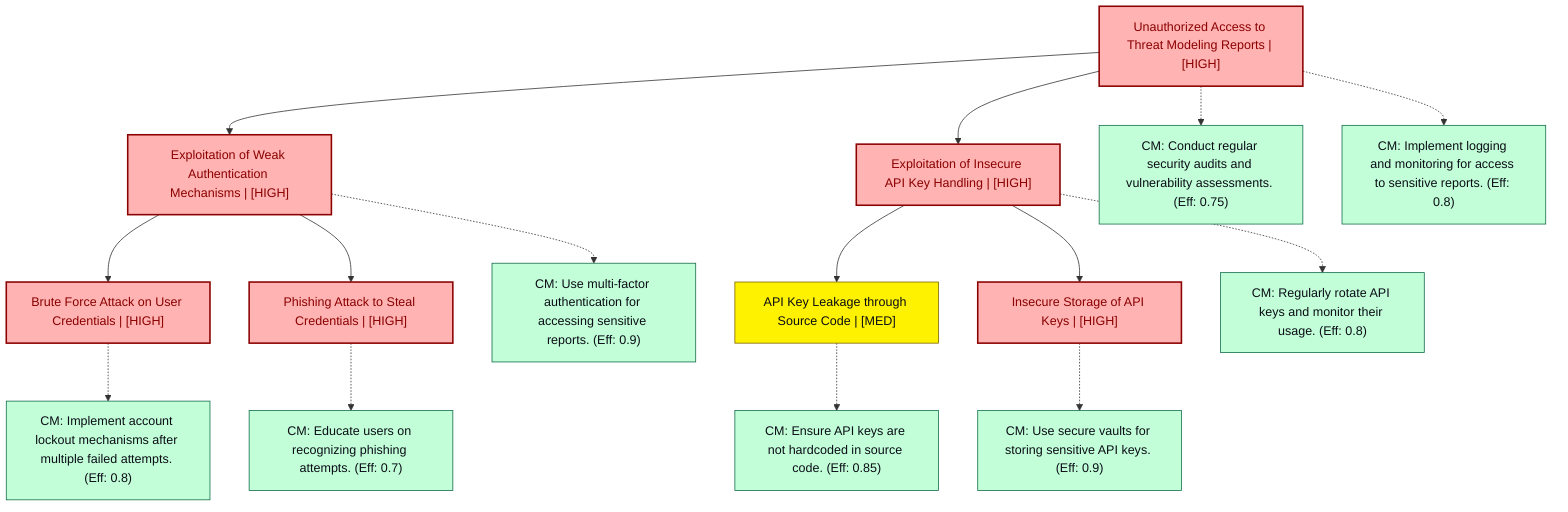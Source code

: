 graph TB
  node_01K63QRB69DZ53KMVHTTZYXXTZ["Unauthorized Access to Threat Modeling Reports | [HIGH]"]:::highRisk
  node_01K63QRB69DZ53KMVHTTZYXXTZ-1["Exploitation of Weak Authentication Mechanisms | [HIGH]"]:::highRisk
  node_01K63QRB69DZ53KMVHTTZYXXTZ-1-1["Brute Force Attack on User Credentials | [HIGH]"]:::highRisk
  node_01K63QRB69DZ53KMVHTTZYXXTZ-1-1_cm_0["CM: Implement account lockout mechanisms after multiple failed attempts. (Eff: 0.8)"]:::countermeasure
  node_01K63QRB69DZ53KMVHTTZYXXTZ-1-2["Phishing Attack to Steal Credentials | [HIGH]"]:::highRisk
  node_01K63QRB69DZ53KMVHTTZYXXTZ-1-2_cm_0["CM: Educate users on recognizing phishing attempts. (Eff: 0.7)"]:::countermeasure
  node_01K63QRB69DZ53KMVHTTZYXXTZ-1_cm_0["CM: Use multi-factor authentication for accessing sensitive reports. (Eff: 0.9)"]:::countermeasure
  node_01K63QRB69DZ53KMVHTTZYXXTZ-2["Exploitation of Insecure API Key Handling | [HIGH]"]:::highRisk
  node_01K63QRB69DZ53KMVHTTZYXXTZ-2-1["API Key Leakage through Source Code | [MED]"]:::mediumRisk
  node_01K63QRB69DZ53KMVHTTZYXXTZ-2-1_cm_0["CM: Ensure API keys are not hardcoded in source code. (Eff: 0.85)"]:::countermeasure
  node_01K63QRB69DZ53KMVHTTZYXXTZ-2-2["Insecure Storage of API Keys | [HIGH]"]:::highRisk
  node_01K63QRB69DZ53KMVHTTZYXXTZ-2-2_cm_0["CM: Use secure vaults for storing sensitive API keys. (Eff: 0.9)"]:::countermeasure
  node_01K63QRB69DZ53KMVHTTZYXXTZ-2_cm_0["CM: Regularly rotate API keys and monitor their usage. (Eff: 0.8)"]:::countermeasure
  node_01K63QRB69DZ53KMVHTTZYXXTZ_cm_0["CM: Conduct regular security audits and vulnerability assessments. (Eff: 0.75)"]:::countermeasure
  node_01K63QRB69DZ53KMVHTTZYXXTZ_cm_1["CM: Implement logging and monitoring for access to sensitive reports. (Eff: 0.8)"]:::countermeasure

  node_01K63QRB69DZ53KMVHTTZYXXTZ --> node_01K63QRB69DZ53KMVHTTZYXXTZ-1
  node_01K63QRB69DZ53KMVHTTZYXXTZ-1 --> node_01K63QRB69DZ53KMVHTTZYXXTZ-1-1
  node_01K63QRB69DZ53KMVHTTZYXXTZ-1-1 -.-> node_01K63QRB69DZ53KMVHTTZYXXTZ-1-1_cm_0
  node_01K63QRB69DZ53KMVHTTZYXXTZ-1 --> node_01K63QRB69DZ53KMVHTTZYXXTZ-1-2
  node_01K63QRB69DZ53KMVHTTZYXXTZ-1-2 -.-> node_01K63QRB69DZ53KMVHTTZYXXTZ-1-2_cm_0
  node_01K63QRB69DZ53KMVHTTZYXXTZ-1 -.-> node_01K63QRB69DZ53KMVHTTZYXXTZ-1_cm_0
  node_01K63QRB69DZ53KMVHTTZYXXTZ --> node_01K63QRB69DZ53KMVHTTZYXXTZ-2
  node_01K63QRB69DZ53KMVHTTZYXXTZ-2 --> node_01K63QRB69DZ53KMVHTTZYXXTZ-2-1
  node_01K63QRB69DZ53KMVHTTZYXXTZ-2-1 -.-> node_01K63QRB69DZ53KMVHTTZYXXTZ-2-1_cm_0
  node_01K63QRB69DZ53KMVHTTZYXXTZ-2 --> node_01K63QRB69DZ53KMVHTTZYXXTZ-2-2
  node_01K63QRB69DZ53KMVHTTZYXXTZ-2-2 -.-> node_01K63QRB69DZ53KMVHTTZYXXTZ-2-2_cm_0
  node_01K63QRB69DZ53KMVHTTZYXXTZ-2 -.-> node_01K63QRB69DZ53KMVHTTZYXXTZ-2_cm_0
  node_01K63QRB69DZ53KMVHTTZYXXTZ -.-> node_01K63QRB69DZ53KMVHTTZYXXTZ_cm_0
  node_01K63QRB69DZ53KMVHTTZYXXTZ -.-> node_01K63QRB69DZ53KMVHTTZYXXTZ_cm_1

  classDef andNode fill:#FFB3B3,stroke:#8B0000,stroke-width:2px,color:#0B0D17
  classDef orNode fill:#C2FFD8,stroke:#106B49,stroke-width:2px,color:#0B0D17
  classDef leafNode fill:#73d1ff,stroke:#29ABE2,stroke-width:2px,color:#0B0D17
  classDef highRisk fill:#FFB3B3,color:#8B0000,stroke:#8B0000,stroke-width:2px
  classDef mediumRisk fill:#FFF200,stroke:#7A6300,stroke-width:1px,color:#0B0D17
  classDef lowRisk fill:#FFF2B3,stroke:#FFF2B3,stroke-width:1px,color:#0B0D17
  classDef countermeasure fill:#C2FFD8,stroke:#106B49,stroke-width:1px,color:#0B0D17
  classDef reference fill:#ffa1ad,stroke:#A259FF,stroke-width:1px,stroke-dasharray:3 3,color:#0B0D17
  classDef mitreNode stroke-dasharray:5 5
  classDef note fill:#ffffcc,stroke:#ffcc00,stroke-width:2px,stroke-dasharray:5 5